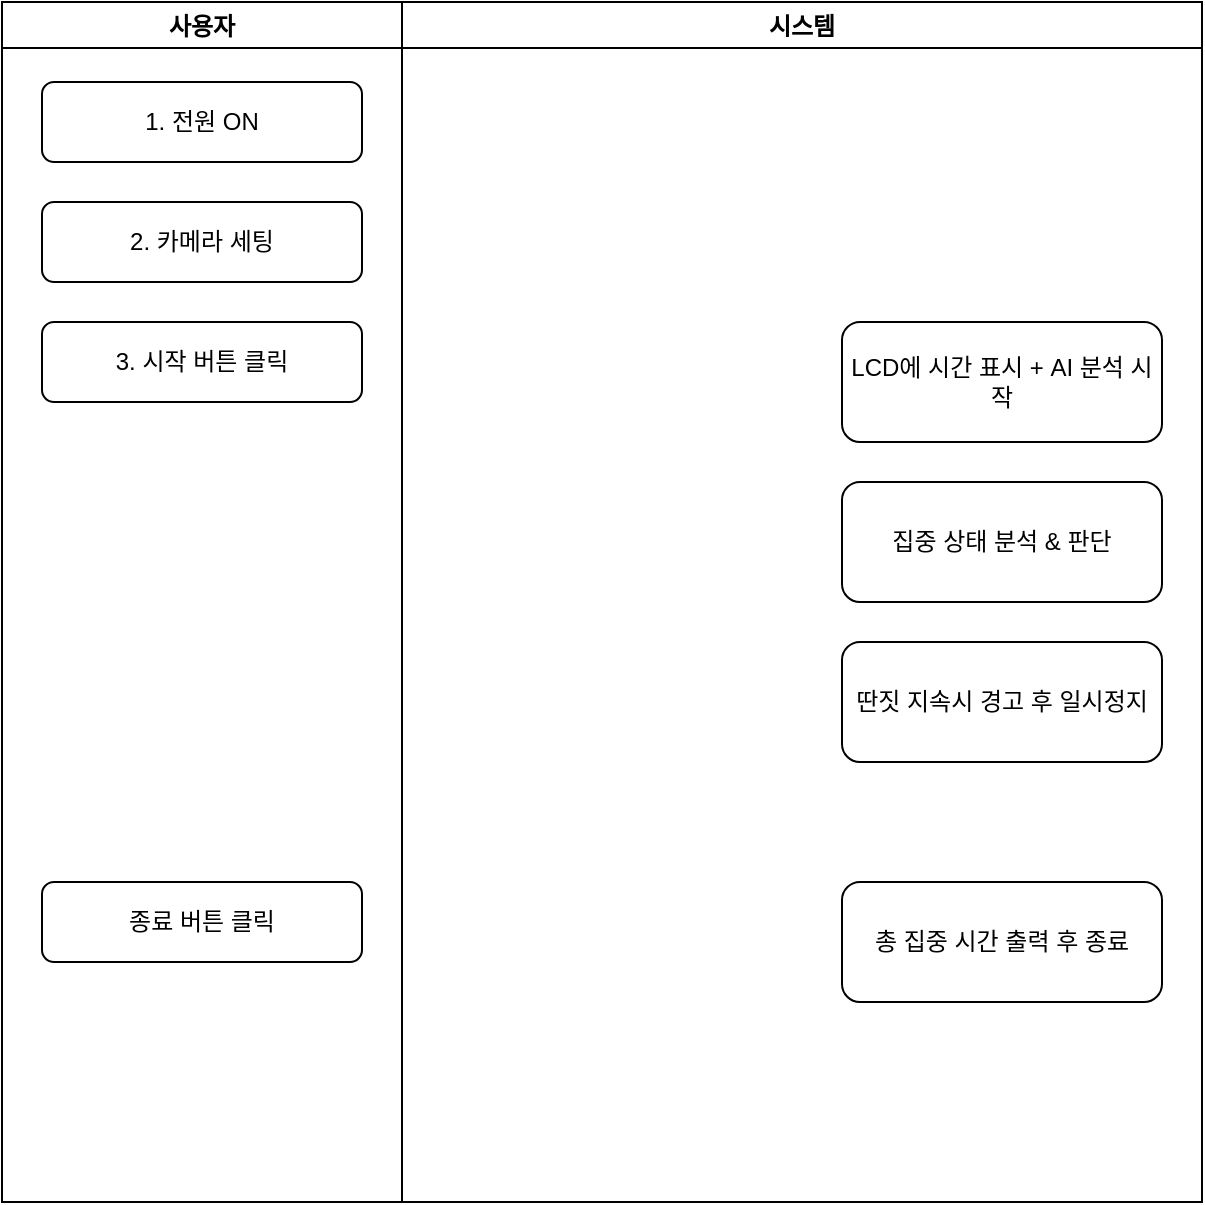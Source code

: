 <mxfile version="28.0.6">
  <diagram name="Page-1" id="iGwTtsz1N0U7l0lq2Oun">
    <mxGraphModel dx="1027" dy="582" grid="1" gridSize="10" guides="1" tooltips="1" connect="1" arrows="1" fold="1" page="1" pageScale="1" pageWidth="827" pageHeight="1169" math="0" shadow="0">
      <root>
        <mxCell id="0" />
        <mxCell id="1" parent="0" />
        <mxCell id="2" value="사용자" style="swimlane" parent="1" vertex="1">
          <mxGeometry width="200" height="600" as="geometry" />
        </mxCell>
        <mxCell id="4" value="1. 전원 ON" style="rounded=1;whiteSpace=wrap;html=1;" parent="2" vertex="1">
          <mxGeometry x="20" y="40" width="160" height="40" as="geometry" />
        </mxCell>
        <mxCell id="5" value="2. 카메라 세팅" style="rounded=1;whiteSpace=wrap;html=1;" parent="2" vertex="1">
          <mxGeometry x="20" y="100" width="160" height="40" as="geometry" />
        </mxCell>
        <mxCell id="6" value="3. 시작 버튼 클릭" style="rounded=1;whiteSpace=wrap;html=1;" parent="2" vertex="1">
          <mxGeometry x="20" y="160" width="160" height="40" as="geometry" />
        </mxCell>
        <mxCell id="10" value="종료 버튼 클릭" style="rounded=1;whiteSpace=wrap;html=1;" parent="2" vertex="1">
          <mxGeometry x="20" y="440" width="160" height="40" as="geometry" />
        </mxCell>
        <mxCell id="3" value="시스템" style="swimlane" parent="1" vertex="1">
          <mxGeometry x="200" width="400" height="600" as="geometry">
            <mxRectangle x="200" width="70" height="30" as="alternateBounds" />
          </mxGeometry>
        </mxCell>
        <mxCell id="7" value="LCD에 시간 표시 + AI 분석 시작" style="rounded=1;whiteSpace=wrap;html=1;" parent="3" vertex="1">
          <mxGeometry x="220" y="160" width="160" height="60" as="geometry" />
        </mxCell>
        <mxCell id="8" value="집중 상태 분석 &amp; 판단" style="rounded=1;whiteSpace=wrap;html=1;" parent="3" vertex="1">
          <mxGeometry x="220" y="240" width="160" height="60" as="geometry" />
        </mxCell>
        <mxCell id="9" value="딴짓 지속시 경고 후 일시정지" style="rounded=1;whiteSpace=wrap;html=1;" parent="3" vertex="1">
          <mxGeometry x="220" y="320" width="160" height="60" as="geometry" />
        </mxCell>
        <mxCell id="11" value="총 집중 시간 출력 후 종료" style="rounded=1;whiteSpace=wrap;html=1;" parent="3" vertex="1">
          <mxGeometry x="220" y="440" width="160" height="60" as="geometry" />
        </mxCell>
      </root>
    </mxGraphModel>
  </diagram>
</mxfile>
